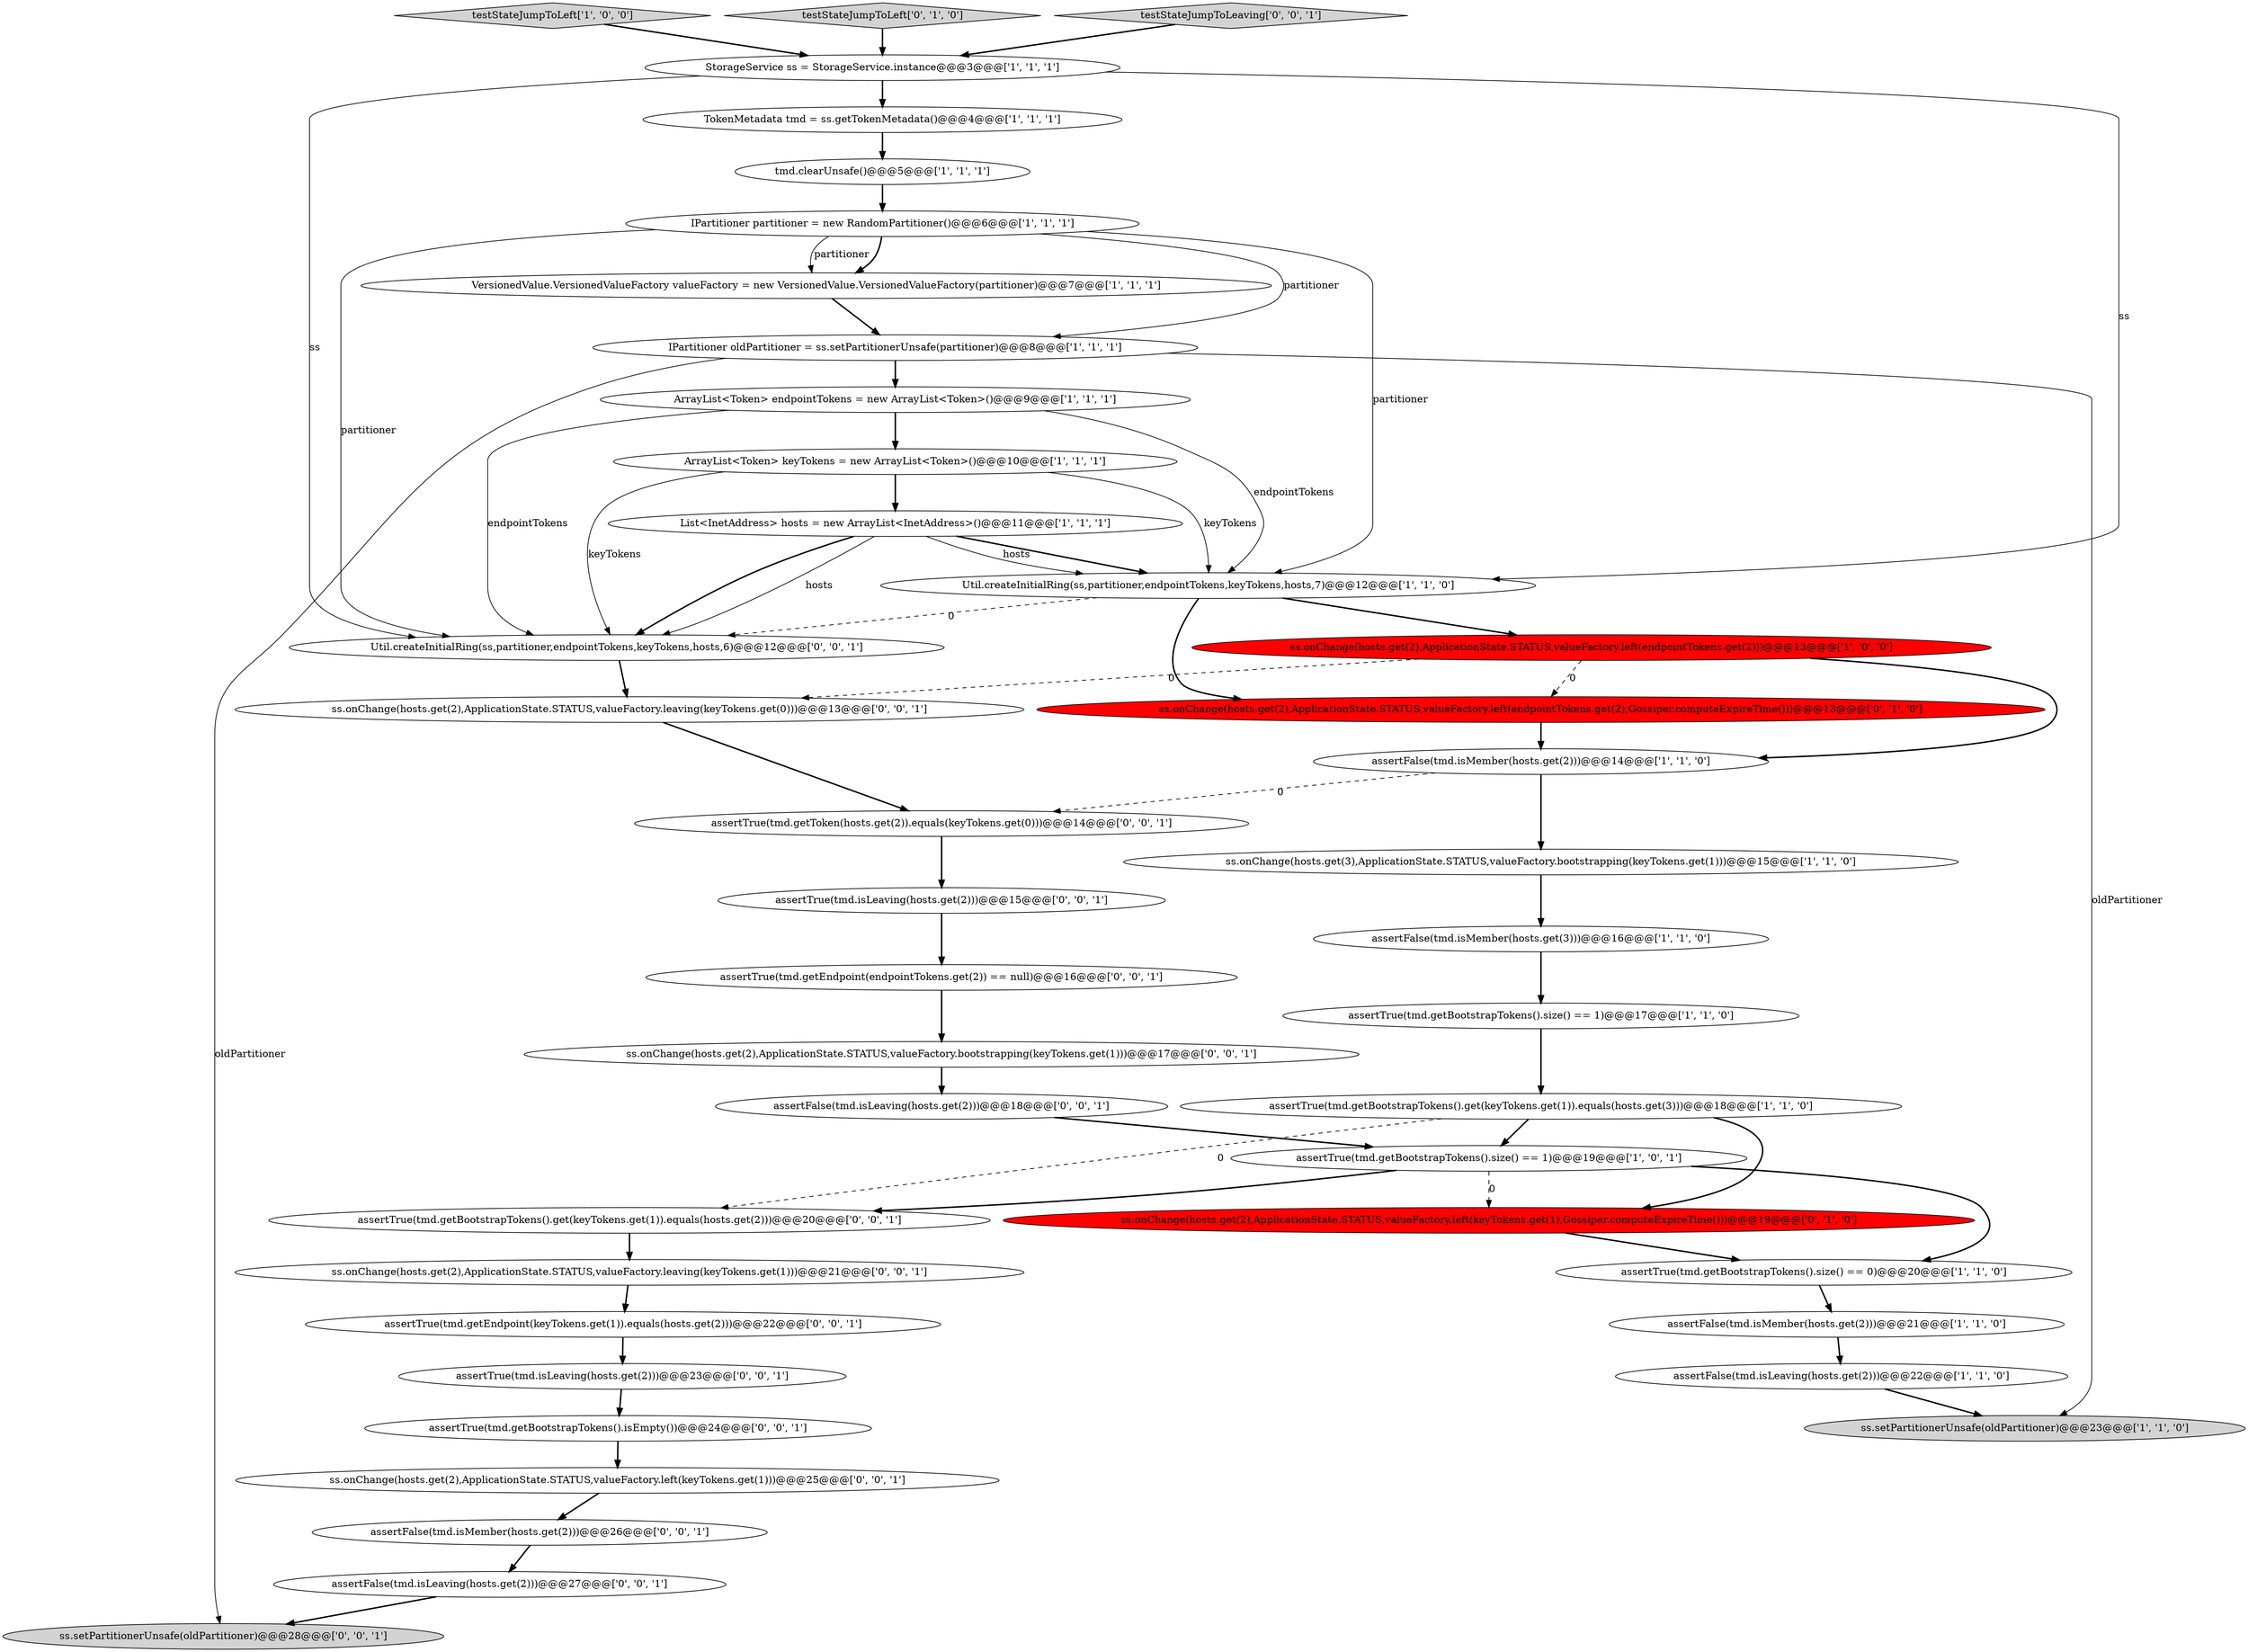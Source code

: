 digraph {
27 [style = filled, label = "assertTrue(tmd.getEndpoint(endpointTokens.get(2)) == null)@@@16@@@['0', '0', '1']", fillcolor = white, shape = ellipse image = "AAA0AAABBB3BBB"];
22 [style = filled, label = "ss.onChange(hosts.get(2),ApplicationState.STATUS,valueFactory.left(endpointTokens.get(2),Gossiper.computeExpireTime()))@@@13@@@['0', '1', '0']", fillcolor = red, shape = ellipse image = "AAA1AAABBB2BBB"];
17 [style = filled, label = "ss.setPartitionerUnsafe(oldPartitioner)@@@23@@@['1', '1', '0']", fillcolor = lightgray, shape = ellipse image = "AAA0AAABBB1BBB"];
4 [style = filled, label = "ss.onChange(hosts.get(2),ApplicationState.STATUS,valueFactory.left(endpointTokens.get(2)))@@@13@@@['1', '0', '0']", fillcolor = red, shape = ellipse image = "AAA1AAABBB1BBB"];
15 [style = filled, label = "assertTrue(tmd.getBootstrapTokens().size() == 1)@@@17@@@['1', '1', '0']", fillcolor = white, shape = ellipse image = "AAA0AAABBB1BBB"];
29 [style = filled, label = "ss.setPartitionerUnsafe(oldPartitioner)@@@28@@@['0', '0', '1']", fillcolor = lightgray, shape = ellipse image = "AAA0AAABBB3BBB"];
23 [style = filled, label = "ss.onChange(hosts.get(2),ApplicationState.STATUS,valueFactory.left(keyTokens.get(1),Gossiper.computeExpireTime()))@@@19@@@['0', '1', '0']", fillcolor = red, shape = ellipse image = "AAA1AAABBB2BBB"];
18 [style = filled, label = "assertFalse(tmd.isLeaving(hosts.get(2)))@@@22@@@['1', '1', '0']", fillcolor = white, shape = ellipse image = "AAA0AAABBB1BBB"];
12 [style = filled, label = "assertTrue(tmd.getBootstrapTokens().size() == 1)@@@19@@@['1', '0', '1']", fillcolor = white, shape = ellipse image = "AAA0AAABBB1BBB"];
26 [style = filled, label = "assertFalse(tmd.isMember(hosts.get(2)))@@@26@@@['0', '0', '1']", fillcolor = white, shape = ellipse image = "AAA0AAABBB3BBB"];
9 [style = filled, label = "assertFalse(tmd.isMember(hosts.get(2)))@@@14@@@['1', '1', '0']", fillcolor = white, shape = ellipse image = "AAA0AAABBB1BBB"];
5 [style = filled, label = "assertFalse(tmd.isMember(hosts.get(3)))@@@16@@@['1', '1', '0']", fillcolor = white, shape = ellipse image = "AAA0AAABBB1BBB"];
38 [style = filled, label = "assertTrue(tmd.getToken(hosts.get(2)).equals(keyTokens.get(0)))@@@14@@@['0', '0', '1']", fillcolor = white, shape = ellipse image = "AAA0AAABBB3BBB"];
20 [style = filled, label = "Util.createInitialRing(ss,partitioner,endpointTokens,keyTokens,hosts,7)@@@12@@@['1', '1', '0']", fillcolor = white, shape = ellipse image = "AAA0AAABBB1BBB"];
36 [style = filled, label = "assertTrue(tmd.isLeaving(hosts.get(2)))@@@23@@@['0', '0', '1']", fillcolor = white, shape = ellipse image = "AAA0AAABBB3BBB"];
21 [style = filled, label = "StorageService ss = StorageService.instance@@@3@@@['1', '1', '1']", fillcolor = white, shape = ellipse image = "AAA0AAABBB1BBB"];
1 [style = filled, label = "assertTrue(tmd.getBootstrapTokens().get(keyTokens.get(1)).equals(hosts.get(3)))@@@18@@@['1', '1', '0']", fillcolor = white, shape = ellipse image = "AAA0AAABBB1BBB"];
11 [style = filled, label = "ss.onChange(hosts.get(3),ApplicationState.STATUS,valueFactory.bootstrapping(keyTokens.get(1)))@@@15@@@['1', '1', '0']", fillcolor = white, shape = ellipse image = "AAA0AAABBB1BBB"];
32 [style = filled, label = "assertTrue(tmd.getBootstrapTokens().isEmpty())@@@24@@@['0', '0', '1']", fillcolor = white, shape = ellipse image = "AAA0AAABBB3BBB"];
3 [style = filled, label = "List<InetAddress> hosts = new ArrayList<InetAddress>()@@@11@@@['1', '1', '1']", fillcolor = white, shape = ellipse image = "AAA0AAABBB1BBB"];
37 [style = filled, label = "assertTrue(tmd.getEndpoint(keyTokens.get(1)).equals(hosts.get(2)))@@@22@@@['0', '0', '1']", fillcolor = white, shape = ellipse image = "AAA0AAABBB3BBB"];
25 [style = filled, label = "assertFalse(tmd.isLeaving(hosts.get(2)))@@@18@@@['0', '0', '1']", fillcolor = white, shape = ellipse image = "AAA0AAABBB3BBB"];
39 [style = filled, label = "ss.onChange(hosts.get(2),ApplicationState.STATUS,valueFactory.leaving(keyTokens.get(0)))@@@13@@@['0', '0', '1']", fillcolor = white, shape = ellipse image = "AAA0AAABBB3BBB"];
14 [style = filled, label = "assertTrue(tmd.getBootstrapTokens().size() == 0)@@@20@@@['1', '1', '0']", fillcolor = white, shape = ellipse image = "AAA0AAABBB1BBB"];
7 [style = filled, label = "assertFalse(tmd.isMember(hosts.get(2)))@@@21@@@['1', '1', '0']", fillcolor = white, shape = ellipse image = "AAA0AAABBB1BBB"];
8 [style = filled, label = "IPartitioner oldPartitioner = ss.setPartitionerUnsafe(partitioner)@@@8@@@['1', '1', '1']", fillcolor = white, shape = ellipse image = "AAA0AAABBB1BBB"];
40 [style = filled, label = "ss.onChange(hosts.get(2),ApplicationState.STATUS,valueFactory.left(keyTokens.get(1)))@@@25@@@['0', '0', '1']", fillcolor = white, shape = ellipse image = "AAA0AAABBB3BBB"];
2 [style = filled, label = "TokenMetadata tmd = ss.getTokenMetadata()@@@4@@@['1', '1', '1']", fillcolor = white, shape = ellipse image = "AAA0AAABBB1BBB"];
0 [style = filled, label = "testStateJumpToLeft['1', '0', '0']", fillcolor = lightgray, shape = diamond image = "AAA0AAABBB1BBB"];
41 [style = filled, label = "assertFalse(tmd.isLeaving(hosts.get(2)))@@@27@@@['0', '0', '1']", fillcolor = white, shape = ellipse image = "AAA0AAABBB3BBB"];
30 [style = filled, label = "assertTrue(tmd.getBootstrapTokens().get(keyTokens.get(1)).equals(hosts.get(2)))@@@20@@@['0', '0', '1']", fillcolor = white, shape = ellipse image = "AAA0AAABBB3BBB"];
19 [style = filled, label = "IPartitioner partitioner = new RandomPartitioner()@@@6@@@['1', '1', '1']", fillcolor = white, shape = ellipse image = "AAA0AAABBB1BBB"];
33 [style = filled, label = "ss.onChange(hosts.get(2),ApplicationState.STATUS,valueFactory.bootstrapping(keyTokens.get(1)))@@@17@@@['0', '0', '1']", fillcolor = white, shape = ellipse image = "AAA0AAABBB3BBB"];
13 [style = filled, label = "ArrayList<Token> keyTokens = new ArrayList<Token>()@@@10@@@['1', '1', '1']", fillcolor = white, shape = ellipse image = "AAA0AAABBB1BBB"];
24 [style = filled, label = "testStateJumpToLeft['0', '1', '0']", fillcolor = lightgray, shape = diamond image = "AAA0AAABBB2BBB"];
31 [style = filled, label = "assertTrue(tmd.isLeaving(hosts.get(2)))@@@15@@@['0', '0', '1']", fillcolor = white, shape = ellipse image = "AAA0AAABBB3BBB"];
34 [style = filled, label = "testStateJumpToLeaving['0', '0', '1']", fillcolor = lightgray, shape = diamond image = "AAA0AAABBB3BBB"];
6 [style = filled, label = "tmd.clearUnsafe()@@@5@@@['1', '1', '1']", fillcolor = white, shape = ellipse image = "AAA0AAABBB1BBB"];
35 [style = filled, label = "Util.createInitialRing(ss,partitioner,endpointTokens,keyTokens,hosts,6)@@@12@@@['0', '0', '1']", fillcolor = white, shape = ellipse image = "AAA0AAABBB3BBB"];
16 [style = filled, label = "ArrayList<Token> endpointTokens = new ArrayList<Token>()@@@9@@@['1', '1', '1']", fillcolor = white, shape = ellipse image = "AAA0AAABBB1BBB"];
10 [style = filled, label = "VersionedValue.VersionedValueFactory valueFactory = new VersionedValue.VersionedValueFactory(partitioner)@@@7@@@['1', '1', '1']", fillcolor = white, shape = ellipse image = "AAA0AAABBB1BBB"];
28 [style = filled, label = "ss.onChange(hosts.get(2),ApplicationState.STATUS,valueFactory.leaving(keyTokens.get(1)))@@@21@@@['0', '0', '1']", fillcolor = white, shape = ellipse image = "AAA0AAABBB3BBB"];
4->9 [style = bold, label=""];
8->16 [style = bold, label=""];
21->20 [style = solid, label="ss"];
16->13 [style = bold, label=""];
28->37 [style = bold, label=""];
19->8 [style = solid, label="partitioner"];
19->35 [style = solid, label="partitioner"];
12->23 [style = dashed, label="0"];
9->11 [style = bold, label=""];
37->36 [style = bold, label=""];
2->6 [style = bold, label=""];
1->30 [style = dashed, label="0"];
41->29 [style = bold, label=""];
22->9 [style = bold, label=""];
35->39 [style = bold, label=""];
8->17 [style = solid, label="oldPartitioner"];
18->17 [style = bold, label=""];
3->35 [style = solid, label="hosts"];
5->15 [style = bold, label=""];
36->32 [style = bold, label=""];
19->10 [style = bold, label=""];
12->30 [style = bold, label=""];
0->21 [style = bold, label=""];
6->19 [style = bold, label=""];
38->31 [style = bold, label=""];
4->22 [style = dashed, label="0"];
4->39 [style = dashed, label="0"];
16->35 [style = solid, label="endpointTokens"];
1->23 [style = bold, label=""];
20->4 [style = bold, label=""];
14->7 [style = bold, label=""];
21->2 [style = bold, label=""];
20->22 [style = bold, label=""];
23->14 [style = bold, label=""];
3->35 [style = bold, label=""];
19->10 [style = solid, label="partitioner"];
13->20 [style = solid, label="keyTokens"];
13->35 [style = solid, label="keyTokens"];
19->20 [style = solid, label="partitioner"];
11->5 [style = bold, label=""];
26->41 [style = bold, label=""];
20->35 [style = dashed, label="0"];
3->20 [style = bold, label=""];
30->28 [style = bold, label=""];
16->20 [style = solid, label="endpointTokens"];
10->8 [style = bold, label=""];
13->3 [style = bold, label=""];
24->21 [style = bold, label=""];
31->27 [style = bold, label=""];
33->25 [style = bold, label=""];
25->12 [style = bold, label=""];
3->20 [style = solid, label="hosts"];
21->35 [style = solid, label="ss"];
8->29 [style = solid, label="oldPartitioner"];
32->40 [style = bold, label=""];
12->14 [style = bold, label=""];
1->12 [style = bold, label=""];
39->38 [style = bold, label=""];
7->18 [style = bold, label=""];
40->26 [style = bold, label=""];
27->33 [style = bold, label=""];
9->38 [style = dashed, label="0"];
34->21 [style = bold, label=""];
15->1 [style = bold, label=""];
}

